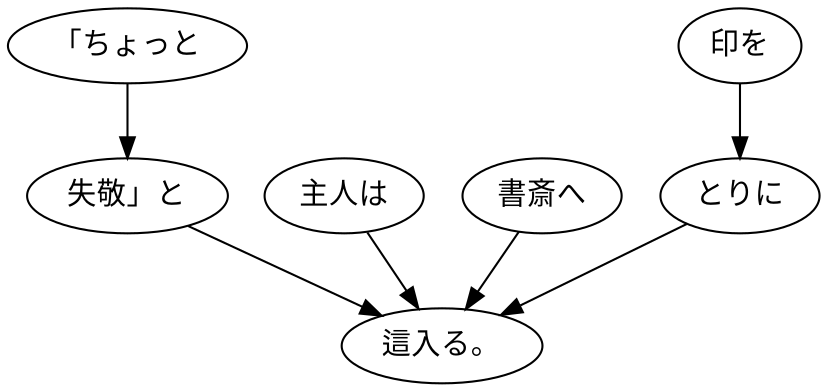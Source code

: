 digraph graph845 {
	node0 [label="「ちょっと"];
	node1 [label="失敬」と"];
	node2 [label="主人は"];
	node3 [label="書斎へ"];
	node4 [label="印を"];
	node5 [label="とりに"];
	node6 [label="這入る。"];
	node0 -> node1;
	node1 -> node6;
	node2 -> node6;
	node3 -> node6;
	node4 -> node5;
	node5 -> node6;
}
